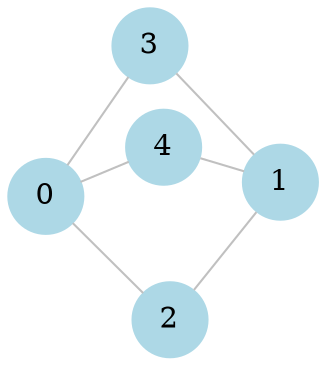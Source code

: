 graph G {
graph [layout = neato]
node [shape = circle,
style = filled,
style = filled,
color = lightblue]
edge [color = silver]
0;
1;
2;
3;
4;
0--2 ;
0--3 ;
0--4 ;
1--2 ;
1--3 ;
1--4 ;
}
